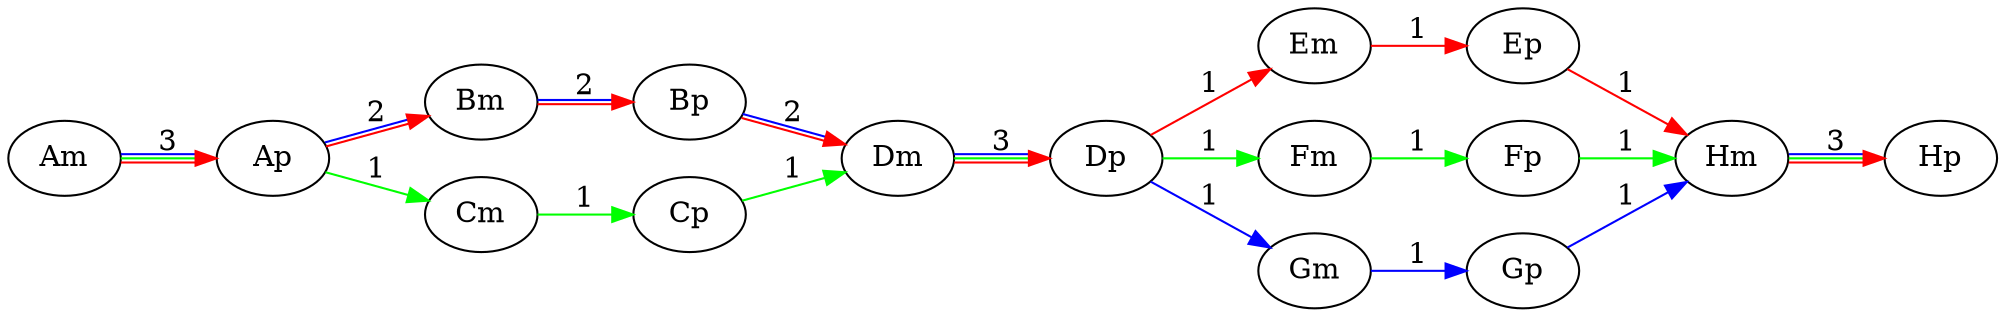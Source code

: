 digraph{
	rankdir=LR
	Am -> Ap [label=3  color="red:green:blue"]
	Ap -> Bm [label=2  color="red:blue"]
	Ap -> Cm [label=1  color="green"]
	Bm -> Bp [label=2  color="red:blue"]
	Bp -> Dm [label=2  color="red:blue"]
	Cm -> Cp [label=1  color="green"]
	Cp -> Dm [label=1  color="green"]
	Dm -> Dp [label=3  color="red:green:blue"]
	Dp -> Em [label=1  color="red"]
	Dp -> Fm [label=1  color="green"]
	Dp -> Gm [label=1  color="blue"]
	Em -> Ep [label=1  color="red"]
	Ep -> Hm [label=1  color="red"]
	Fm -> Fp [label=1  color="green"]
	Fp -> Hm [label=1  color="green"]
	Gm -> Gp [label=1  color="blue"]
	Gp -> Hm [label=1  color="blue"]
	Hm -> Hp [label=3  color="red:green:blue"]
}